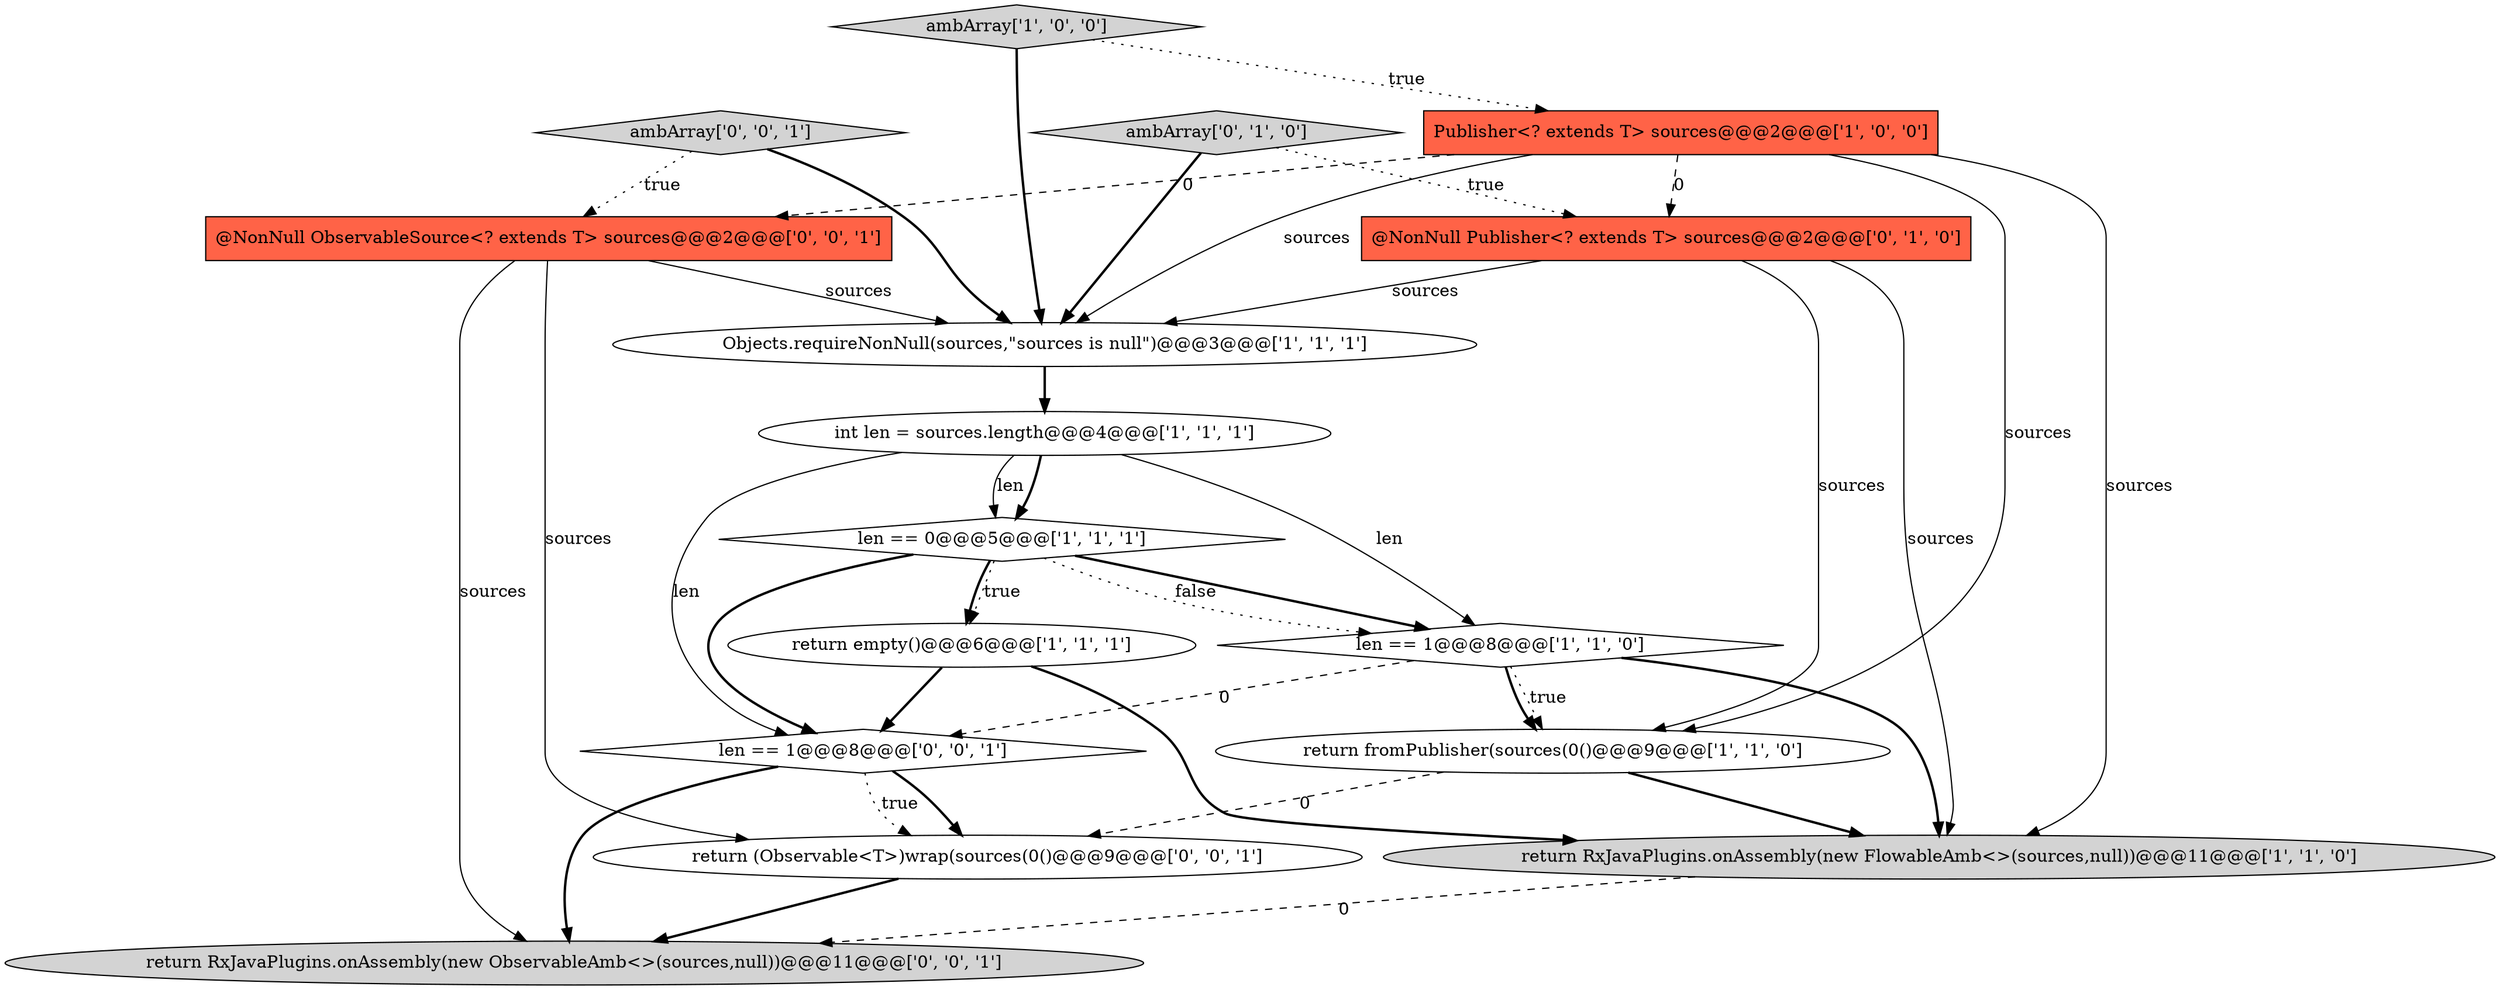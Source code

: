 digraph {
12 [style = filled, label = "@NonNull ObservableSource<? extends T> sources@@@2@@@['0', '0', '1']", fillcolor = tomato, shape = box image = "AAA0AAABBB3BBB"];
10 [style = filled, label = "@NonNull Publisher<? extends T> sources@@@2@@@['0', '1', '0']", fillcolor = tomato, shape = box image = "AAA1AAABBB2BBB"];
9 [style = filled, label = "ambArray['0', '1', '0']", fillcolor = lightgray, shape = diamond image = "AAA0AAABBB2BBB"];
5 [style = filled, label = "ambArray['1', '0', '0']", fillcolor = lightgray, shape = diamond image = "AAA0AAABBB1BBB"];
2 [style = filled, label = "return empty()@@@6@@@['1', '1', '1']", fillcolor = white, shape = ellipse image = "AAA0AAABBB1BBB"];
6 [style = filled, label = "len == 1@@@8@@@['1', '1', '0']", fillcolor = white, shape = diamond image = "AAA0AAABBB1BBB"];
11 [style = filled, label = "return (Observable<T>)wrap(sources(0()@@@9@@@['0', '0', '1']", fillcolor = white, shape = ellipse image = "AAA0AAABBB3BBB"];
15 [style = filled, label = "len == 1@@@8@@@['0', '0', '1']", fillcolor = white, shape = diamond image = "AAA0AAABBB3BBB"];
4 [style = filled, label = "Publisher<? extends T> sources@@@2@@@['1', '0', '0']", fillcolor = tomato, shape = box image = "AAA1AAABBB1BBB"];
8 [style = filled, label = "return fromPublisher(sources(0()@@@9@@@['1', '1', '0']", fillcolor = white, shape = ellipse image = "AAA0AAABBB1BBB"];
14 [style = filled, label = "ambArray['0', '0', '1']", fillcolor = lightgray, shape = diamond image = "AAA0AAABBB3BBB"];
1 [style = filled, label = "Objects.requireNonNull(sources,\"sources is null\")@@@3@@@['1', '1', '1']", fillcolor = white, shape = ellipse image = "AAA0AAABBB1BBB"];
7 [style = filled, label = "int len = sources.length@@@4@@@['1', '1', '1']", fillcolor = white, shape = ellipse image = "AAA0AAABBB1BBB"];
0 [style = filled, label = "return RxJavaPlugins.onAssembly(new FlowableAmb<>(sources,null))@@@11@@@['1', '1', '0']", fillcolor = lightgray, shape = ellipse image = "AAA0AAABBB1BBB"];
3 [style = filled, label = "len == 0@@@5@@@['1', '1', '1']", fillcolor = white, shape = diamond image = "AAA0AAABBB1BBB"];
13 [style = filled, label = "return RxJavaPlugins.onAssembly(new ObservableAmb<>(sources,null))@@@11@@@['0', '0', '1']", fillcolor = lightgray, shape = ellipse image = "AAA0AAABBB3BBB"];
15->13 [style = bold, label=""];
14->12 [style = dotted, label="true"];
3->6 [style = bold, label=""];
10->0 [style = solid, label="sources"];
6->0 [style = bold, label=""];
12->11 [style = solid, label="sources"];
3->15 [style = bold, label=""];
1->7 [style = bold, label=""];
7->3 [style = bold, label=""];
12->13 [style = solid, label="sources"];
14->1 [style = bold, label=""];
10->8 [style = solid, label="sources"];
5->4 [style = dotted, label="true"];
4->12 [style = dashed, label="0"];
4->1 [style = solid, label="sources"];
8->0 [style = bold, label=""];
3->6 [style = dotted, label="false"];
5->1 [style = bold, label=""];
7->3 [style = solid, label="len"];
7->15 [style = solid, label="len"];
2->0 [style = bold, label=""];
12->1 [style = solid, label="sources"];
15->11 [style = bold, label=""];
3->2 [style = bold, label=""];
6->15 [style = dashed, label="0"];
4->0 [style = solid, label="sources"];
6->8 [style = dotted, label="true"];
4->8 [style = solid, label="sources"];
11->13 [style = bold, label=""];
6->8 [style = bold, label=""];
2->15 [style = bold, label=""];
0->13 [style = dashed, label="0"];
15->11 [style = dotted, label="true"];
7->6 [style = solid, label="len"];
10->1 [style = solid, label="sources"];
8->11 [style = dashed, label="0"];
9->1 [style = bold, label=""];
4->10 [style = dashed, label="0"];
9->10 [style = dotted, label="true"];
3->2 [style = dotted, label="true"];
}
